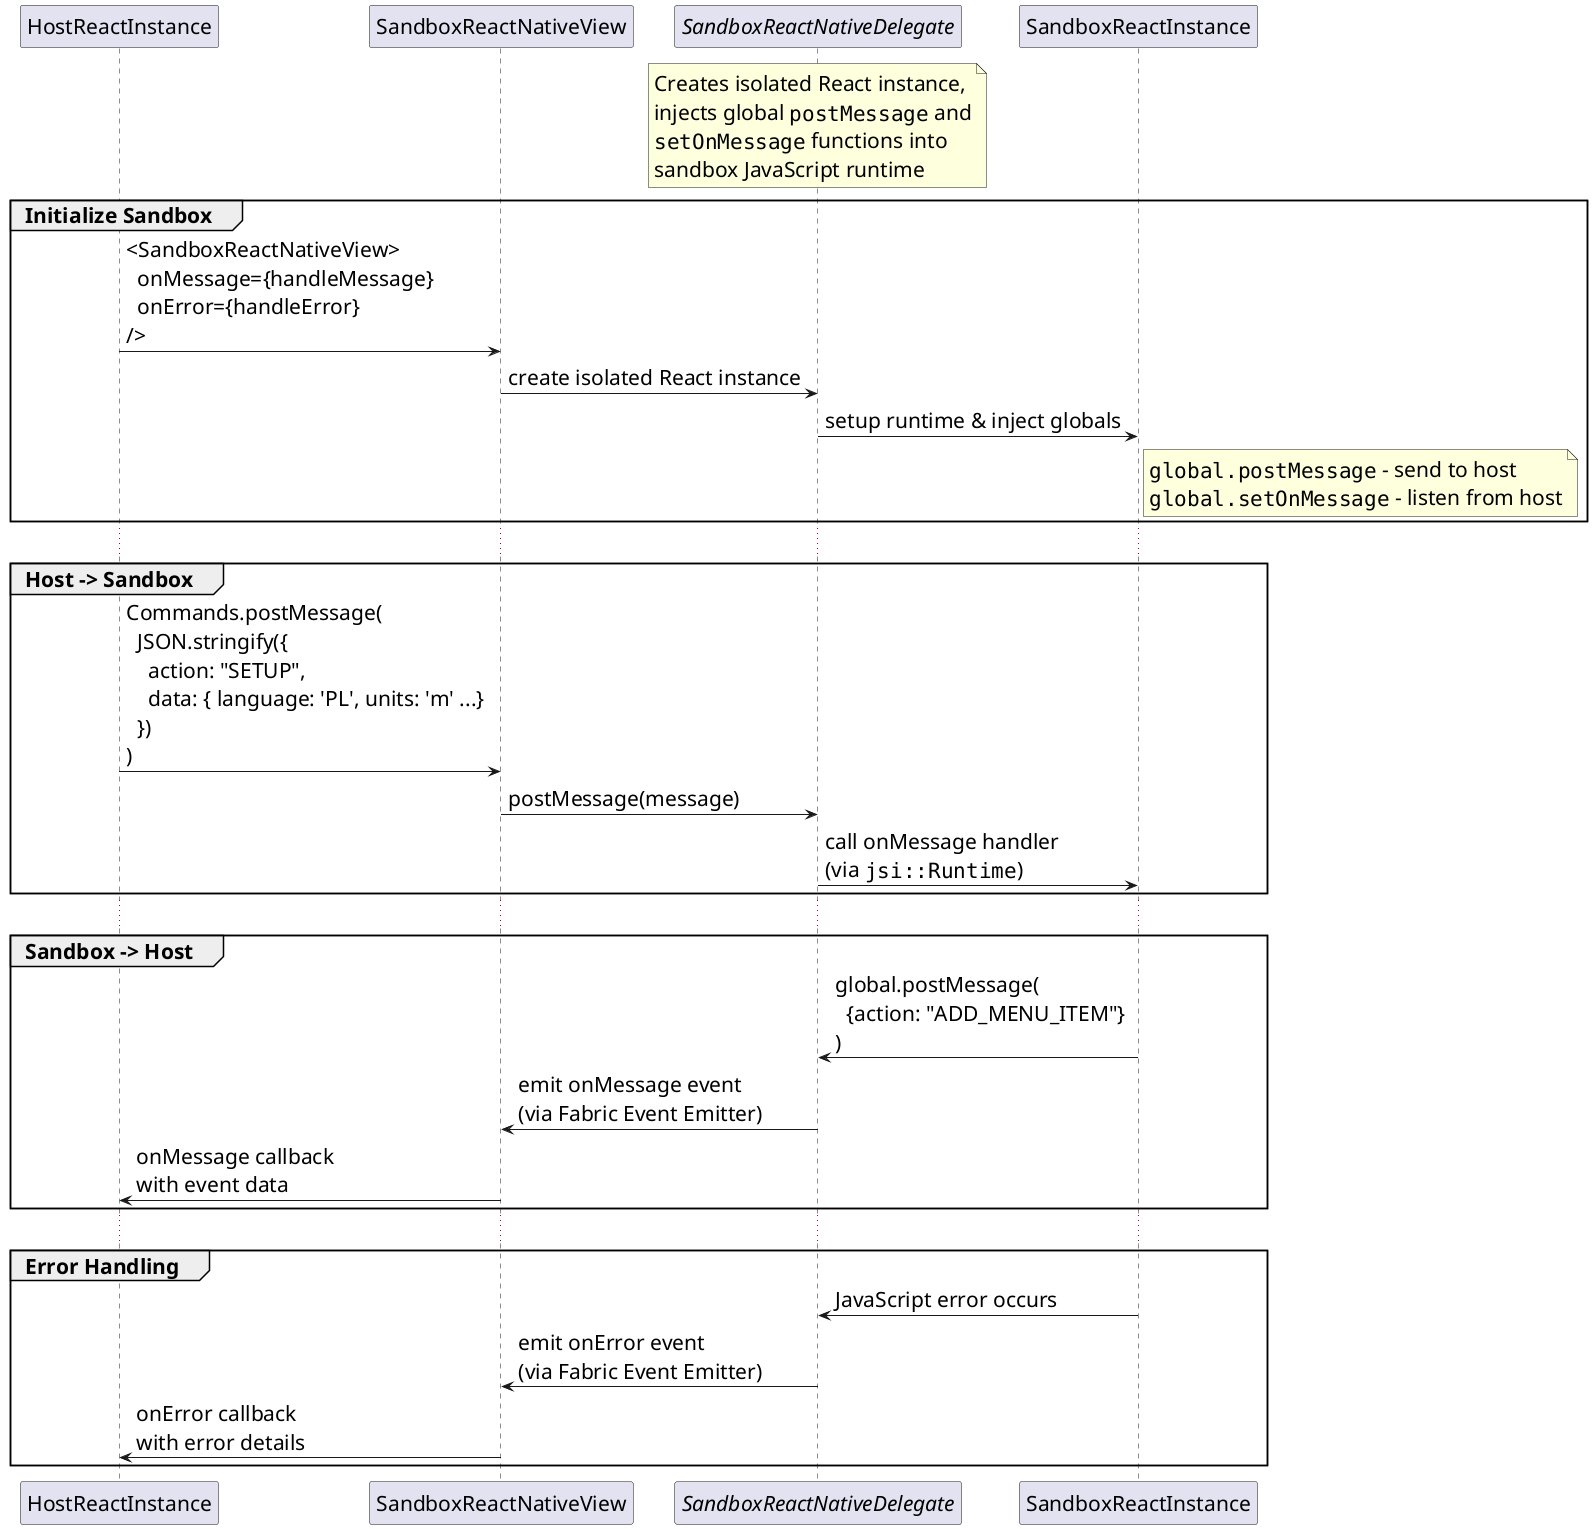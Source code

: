 @startuml

skinparam DefaultFontSize 21

participant HostReactInstance
participant SandboxReactNativeView

participant "//SandboxReactNativeDelegate//" as Delegate

participant SandboxReactInstance

note over Delegate
  Creates isolated React instance,
  injects global ""postMessage"" and
  ""setOnMessage"" functions into
  sandbox JavaScript runtime
end note

group Initialize Sandbox

HostReactInstance -> SandboxReactNativeView : <SandboxReactNativeView>\n  onMessage={handleMessage}\n  onError={handleError}\n/>
SandboxReactNativeView -> Delegate : create isolated React instance
Delegate -> SandboxReactInstance : setup runtime & inject globals
note right of SandboxReactInstance
  ""global.postMessage"" - send to host
  ""global.setOnMessage"" - listen from host
end note

end

...

group Host -> Sandbox

HostReactInstance -> SandboxReactNativeView : Commands.postMessage(\n  JSON.stringify({\n    action: "SETUP",\n    data: { language: 'PL', units: 'm' ...}\n  })\n)
SandboxReactNativeView -> Delegate : postMessage(message)
Delegate -> SandboxReactInstance: call onMessage handler\n(via ""jsi::Runtime"")

end

...

group Sandbox -> Host

SandboxReactInstance -> Delegate : global.postMessage(\n  {action: "ADD_MENU_ITEM"}\n)
Delegate -> SandboxReactNativeView: emit onMessage event\n(via Fabric Event Emitter)
SandboxReactNativeView -> HostReactInstance: onMessage callback\nwith event data

end

...

group Error Handling

SandboxReactInstance -> Delegate : JavaScript error occurs
Delegate -> SandboxReactNativeView: emit onError event\n(via Fabric Event Emitter)
SandboxReactNativeView -> HostReactInstance: onError callback\nwith error details

end

@enduml
